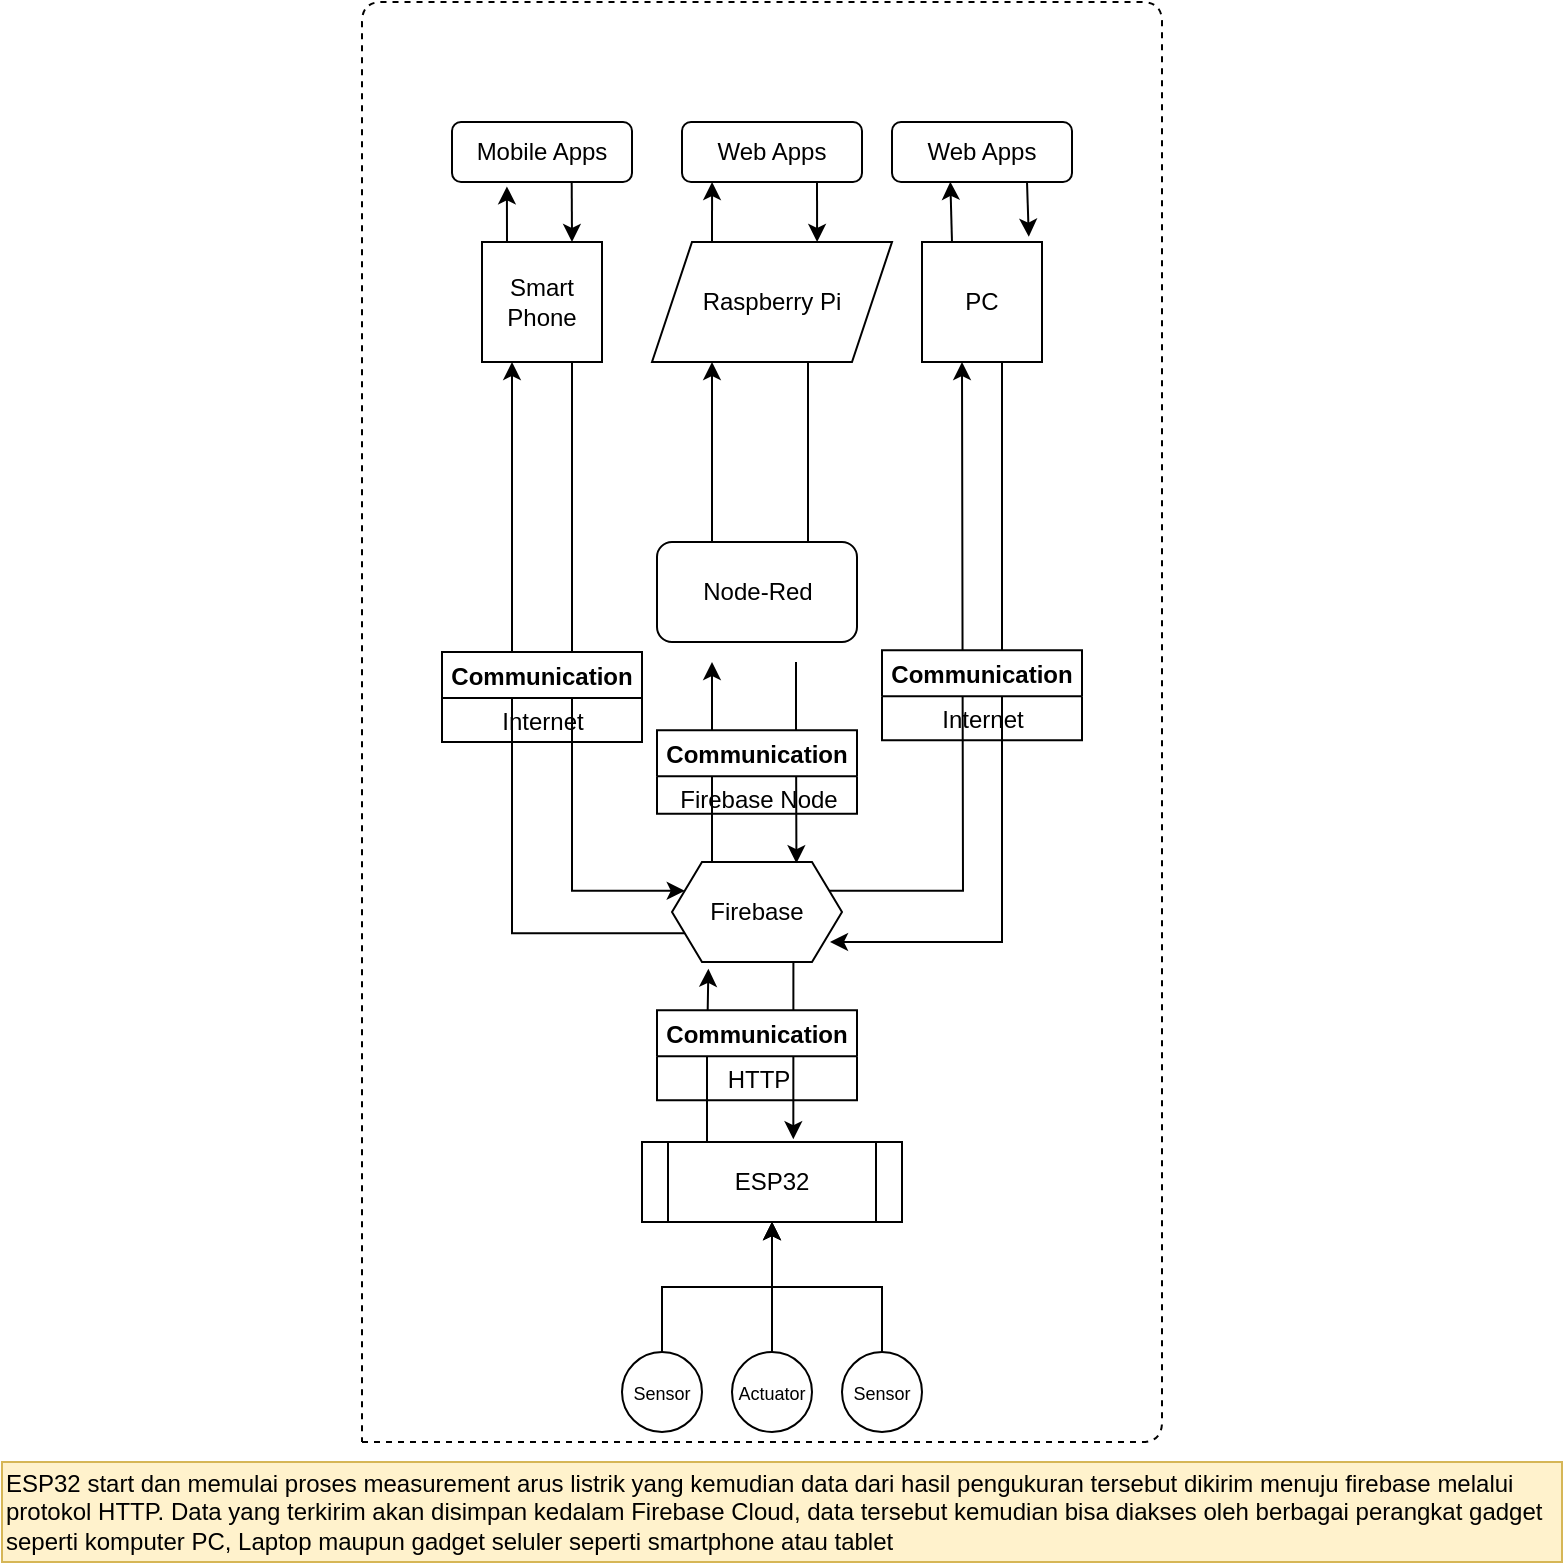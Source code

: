 <mxfile version="14.9.4" type="github">
  <diagram id="GjpOPS8GUbDMK-W_BYCK" name="Page-1">
    <mxGraphModel dx="1038" dy="529" grid="1" gridSize="10" guides="1" tooltips="1" connect="1" arrows="1" fold="1" page="1" pageScale="1" pageWidth="850" pageHeight="1100" math="0" shadow="0">
      <root>
        <mxCell id="0" />
        <mxCell id="1" parent="0" />
        <mxCell id="5hr4HWsf4Ftkd_aSTjP--108" value="&lt;div style=&quot;text-align: justify&quot;&gt;&lt;span&gt;ESP32 start dan memulai proses measurement arus listrik yang kemudian data dari hasil pengukuran tersebut dikirim menuju firebase melalui&amp;nbsp;&lt;/span&gt;&lt;/div&gt;&lt;div style=&quot;text-align: justify&quot;&gt;&lt;span&gt;protokol HTTP.&amp;nbsp;&lt;/span&gt;&lt;span&gt;Data yang terkirim akan disimpan kedalam Firebase Cloud, data tersebut kemudian bisa diakses oleh berbagai perangkat gadget&lt;/span&gt;&lt;/div&gt;&lt;div style=&quot;text-align: justify&quot;&gt;&lt;span&gt;seperti komputer PC, Laptop maupun gadget seluler seperti smartphone atau tablet&lt;/span&gt;&lt;/div&gt;" style="text;html=1;align=left;verticalAlign=middle;resizable=0;points=[];autosize=1;fillColor=#fff2cc;strokeColor=#d6b656;" parent="1" vertex="1">
          <mxGeometry x="60" y="970" width="780" height="50" as="geometry" />
        </mxCell>
        <mxCell id="yhknBi5prWKLQfZ3NRB1-27" value="" style="endArrow=none;dashed=1;html=1;" edge="1" parent="1">
          <mxGeometry x="320" y="230" width="50" height="50" as="geometry">
            <mxPoint x="240" y="960" as="sourcePoint" />
            <mxPoint x="240" y="960" as="targetPoint" />
            <Array as="points">
              <mxPoint x="440" y="960" />
              <mxPoint x="640" y="960" />
              <mxPoint x="640" y="240" />
              <mxPoint x="240" y="240" />
            </Array>
          </mxGeometry>
        </mxCell>
        <mxCell id="yhknBi5prWKLQfZ3NRB1-28" value="&lt;font style=&quot;font-size: 9px&quot;&gt;Sensor&lt;/font&gt;" style="ellipse;whiteSpace=wrap;html=1;aspect=fixed;rotation=0;" vertex="1" parent="1">
          <mxGeometry x="370" y="915" width="40" height="40" as="geometry" />
        </mxCell>
        <mxCell id="yhknBi5prWKLQfZ3NRB1-29" value="&lt;font style=&quot;font-size: 9px&quot;&gt;Actuator&lt;/font&gt;" style="ellipse;whiteSpace=wrap;html=1;aspect=fixed;rotation=0;" vertex="1" parent="1">
          <mxGeometry x="425" y="915" width="40" height="40" as="geometry" />
        </mxCell>
        <mxCell id="yhknBi5prWKLQfZ3NRB1-30" value="&lt;font style=&quot;font-size: 9px&quot;&gt;Sensor&lt;/font&gt;" style="ellipse;whiteSpace=wrap;html=1;aspect=fixed;rotation=0;" vertex="1" parent="1">
          <mxGeometry x="480" y="915" width="40" height="40" as="geometry" />
        </mxCell>
        <mxCell id="yhknBi5prWKLQfZ3NRB1-31" style="edgeStyle=orthogonalEdgeStyle;rounded=0;orthogonalLoop=1;jettySize=auto;html=1;exitX=0.5;exitY=0;exitDx=0;exitDy=0;entryX=0.5;entryY=1;entryDx=0;entryDy=0;" edge="1" parent="1" source="yhknBi5prWKLQfZ3NRB1-28" target="yhknBi5prWKLQfZ3NRB1-35">
          <mxGeometry x="350" y="370" as="geometry" />
        </mxCell>
        <mxCell id="yhknBi5prWKLQfZ3NRB1-32" style="edgeStyle=orthogonalEdgeStyle;rounded=0;orthogonalLoop=1;jettySize=auto;html=1;exitX=0.5;exitY=0;exitDx=0;exitDy=0;entryX=0.5;entryY=1;entryDx=0;entryDy=0;" edge="1" parent="1" source="yhknBi5prWKLQfZ3NRB1-29" target="yhknBi5prWKLQfZ3NRB1-35">
          <mxGeometry x="350" y="370" as="geometry" />
        </mxCell>
        <mxCell id="yhknBi5prWKLQfZ3NRB1-33" style="edgeStyle=orthogonalEdgeStyle;rounded=0;orthogonalLoop=1;jettySize=auto;html=1;exitX=0.5;exitY=0;exitDx=0;exitDy=0;entryX=0.5;entryY=1;entryDx=0;entryDy=0;" edge="1" parent="1" source="yhknBi5prWKLQfZ3NRB1-30" target="yhknBi5prWKLQfZ3NRB1-35">
          <mxGeometry x="350" y="370" as="geometry" />
        </mxCell>
        <mxCell id="yhknBi5prWKLQfZ3NRB1-34" style="edgeStyle=orthogonalEdgeStyle;rounded=0;orthogonalLoop=1;jettySize=auto;html=1;exitX=0.25;exitY=0;exitDx=0;exitDy=0;entryX=0.214;entryY=1.068;entryDx=0;entryDy=0;entryPerimeter=0;" edge="1" parent="1" source="yhknBi5prWKLQfZ3NRB1-35" target="yhknBi5prWKLQfZ3NRB1-37">
          <mxGeometry relative="1" as="geometry" />
        </mxCell>
        <mxCell id="yhknBi5prWKLQfZ3NRB1-35" value="ESP32" style="shape=process;whiteSpace=wrap;html=1;backgroundOutline=1;rotation=0;" vertex="1" parent="1">
          <mxGeometry x="380" y="810" width="130" height="40" as="geometry" />
        </mxCell>
        <mxCell id="yhknBi5prWKLQfZ3NRB1-36" style="edgeStyle=orthogonalEdgeStyle;rounded=0;orthogonalLoop=1;jettySize=auto;html=1;exitX=0.625;exitY=1;exitDx=0;exitDy=0;entryX=0.582;entryY=-0.035;entryDx=0;entryDy=0;entryPerimeter=0;" edge="1" parent="1" source="yhknBi5prWKLQfZ3NRB1-37" target="yhknBi5prWKLQfZ3NRB1-35">
          <mxGeometry relative="1" as="geometry">
            <Array as="points">
              <mxPoint x="456" y="720" />
            </Array>
          </mxGeometry>
        </mxCell>
        <mxCell id="yhknBi5prWKLQfZ3NRB1-85" style="edgeStyle=orthogonalEdgeStyle;rounded=0;orthogonalLoop=1;jettySize=auto;html=1;exitX=1;exitY=0.25;exitDx=0;exitDy=0;" edge="1" parent="1" source="yhknBi5prWKLQfZ3NRB1-37">
          <mxGeometry relative="1" as="geometry">
            <mxPoint x="540" y="420.0" as="targetPoint" />
          </mxGeometry>
        </mxCell>
        <mxCell id="yhknBi5prWKLQfZ3NRB1-87" style="edgeStyle=orthogonalEdgeStyle;rounded=0;orthogonalLoop=1;jettySize=auto;html=1;exitX=0;exitY=0.75;exitDx=0;exitDy=0;entryX=0.25;entryY=1;entryDx=0;entryDy=0;" edge="1" parent="1" source="yhknBi5prWKLQfZ3NRB1-37" target="yhknBi5prWKLQfZ3NRB1-83">
          <mxGeometry relative="1" as="geometry" />
        </mxCell>
        <mxCell id="yhknBi5prWKLQfZ3NRB1-37" value="Firebase" style="shape=hexagon;perimeter=hexagonPerimeter2;whiteSpace=wrap;html=1;fixedSize=1;size=15;" vertex="1" parent="1">
          <mxGeometry x="395" y="670" width="85" height="50" as="geometry" />
        </mxCell>
        <mxCell id="yhknBi5prWKLQfZ3NRB1-38" style="edgeStyle=orthogonalEdgeStyle;rounded=0;orthogonalLoop=1;jettySize=auto;html=1;entryX=0.732;entryY=0.012;entryDx=0;entryDy=0;entryPerimeter=0;" edge="1" parent="1" target="yhknBi5prWKLQfZ3NRB1-37">
          <mxGeometry relative="1" as="geometry">
            <Array as="points">
              <mxPoint x="457" y="600" />
            </Array>
            <mxPoint x="457" y="570" as="sourcePoint" />
          </mxGeometry>
        </mxCell>
        <mxCell id="yhknBi5prWKLQfZ3NRB1-39" style="edgeStyle=orthogonalEdgeStyle;rounded=0;orthogonalLoop=1;jettySize=auto;html=1;" edge="1" parent="1">
          <mxGeometry relative="1" as="geometry">
            <mxPoint x="415" y="420" as="targetPoint" />
            <mxPoint x="415" y="549" as="sourcePoint" />
            <Array as="points">
              <mxPoint x="415" y="549" />
              <mxPoint x="415" y="522" />
              <mxPoint x="415" y="522" />
            </Array>
          </mxGeometry>
        </mxCell>
        <mxCell id="yhknBi5prWKLQfZ3NRB1-41" style="edgeStyle=orthogonalEdgeStyle;rounded=0;orthogonalLoop=1;jettySize=auto;html=1;exitX=0.375;exitY=0;exitDx=0;exitDy=0;" edge="1" parent="1" source="yhknBi5prWKLQfZ3NRB1-37">
          <mxGeometry x="380" y="340" as="geometry">
            <Array as="points">
              <mxPoint x="415" y="670" />
            </Array>
            <mxPoint x="415" y="570" as="targetPoint" />
          </mxGeometry>
        </mxCell>
        <mxCell id="yhknBi5prWKLQfZ3NRB1-42" style="edgeStyle=orthogonalEdgeStyle;rounded=0;orthogonalLoop=1;jettySize=auto;html=1;entryX=0.75;entryY=0;entryDx=0;entryDy=0;" edge="1" parent="1" target="yhknBi5prWKLQfZ3NRB1-80">
          <mxGeometry relative="1" as="geometry">
            <mxPoint x="463" y="420" as="sourcePoint" />
            <mxPoint x="470.2" y="540" as="targetPoint" />
            <Array as="points">
              <mxPoint x="463" y="490" />
              <mxPoint x="463" y="520" />
              <mxPoint x="463" y="520" />
            </Array>
          </mxGeometry>
        </mxCell>
        <mxCell id="yhknBi5prWKLQfZ3NRB1-45" value="" style="group" vertex="1" connectable="0" parent="1">
          <mxGeometry x="367.5" y="600" width="120" height="50" as="geometry" />
        </mxCell>
        <mxCell id="yhknBi5prWKLQfZ3NRB1-46" value="Communication" style="swimlane;startSize=23;" vertex="1" parent="yhknBi5prWKLQfZ3NRB1-45">
          <mxGeometry x="20" y="4.17" width="100" height="41.667" as="geometry">
            <mxRectangle width="120" height="23" as="alternateBounds" />
          </mxGeometry>
        </mxCell>
        <mxCell id="yhknBi5prWKLQfZ3NRB1-47" value="Firebase Node" style="text;html=1;align=center;verticalAlign=middle;resizable=0;points=[];autosize=1;strokeColor=none;" vertex="1" parent="yhknBi5prWKLQfZ3NRB1-46">
          <mxGeometry x="5" y="25.0" width="90" height="20" as="geometry" />
        </mxCell>
        <mxCell id="yhknBi5prWKLQfZ3NRB1-48" value="&lt;span style=&quot;color: rgba(0 , 0 , 0 , 0) ; font-family: monospace ; font-size: 0px&quot;&gt;%3CmxGraphModel%3E%3Croot%3E%3CmxCell%20id%3D%220%22%2F%3E%3CmxCell%20id%3D%221%22%20parent%3D%220%22%2F%3E%3CmxCell%20id%3D%222%22%20value%3D%22Firebase%20Node%22%20style%3D%22text%3Bhtml%3D1%3Balign%3Dcenter%3BverticalAlign%3Dmiddle%3Bresizable%3D0%3Bpoints%3D%5B%5D%3Bautosize%3D1%3B%22%20vertex%3D%221%22%20parent%3D%221%22%3E%3CmxGeometry%20x%3D%22185%22%20y%3D%22550%22%20width%3D%2290%22%20height%3D%2220%22%20as%3D%22geometry%22%2F%3E%3C%2FmxCell%3E%3C%2Froot%3E%3C%2FmxGraphModel%3EF&lt;/span&gt;" style="text;html=1;align=center;verticalAlign=middle;resizable=0;points=[];autosize=1;strokeColor=none;" vertex="1" parent="yhknBi5prWKLQfZ3NRB1-45">
          <mxGeometry x="44" y="25" width="20" height="20" as="geometry" />
        </mxCell>
        <mxCell id="yhknBi5prWKLQfZ3NRB1-49" value="" style="group" vertex="1" connectable="0" parent="1">
          <mxGeometry x="367.5" y="740" width="120" height="50" as="geometry" />
        </mxCell>
        <mxCell id="yhknBi5prWKLQfZ3NRB1-50" value="Communication" style="swimlane;startSize=23;" vertex="1" parent="yhknBi5prWKLQfZ3NRB1-49">
          <mxGeometry x="20" y="4.17" width="100" height="45" as="geometry">
            <mxRectangle width="120" height="23" as="alternateBounds" />
          </mxGeometry>
        </mxCell>
        <mxCell id="yhknBi5prWKLQfZ3NRB1-51" value="HTTP" style="text;html=1;align=center;verticalAlign=middle;resizable=0;points=[];autosize=1;strokeColor=none;" vertex="1" parent="yhknBi5prWKLQfZ3NRB1-50">
          <mxGeometry x="25" y="25.0" width="50" height="20" as="geometry" />
        </mxCell>
        <mxCell id="yhknBi5prWKLQfZ3NRB1-52" value="&lt;span style=&quot;color: rgba(0 , 0 , 0 , 0) ; font-family: monospace ; font-size: 0px&quot;&gt;%3CmxGraphModel%3E%3Croot%3E%3CmxCell%20id%3D%220%22%2F%3E%3CmxCell%20id%3D%221%22%20parent%3D%220%22%2F%3E%3CmxCell%20id%3D%222%22%20value%3D%22Firebase%20Node%22%20style%3D%22text%3Bhtml%3D1%3Balign%3Dcenter%3BverticalAlign%3Dmiddle%3Bresizable%3D0%3Bpoints%3D%5B%5D%3Bautosize%3D1%3B%22%20vertex%3D%221%22%20parent%3D%221%22%3E%3CmxGeometry%20x%3D%22185%22%20y%3D%22550%22%20width%3D%2290%22%20height%3D%2220%22%20as%3D%22geometry%22%2F%3E%3C%2FmxCell%3E%3C%2Froot%3E%3C%2FmxGraphModel%3EF&lt;/span&gt;" style="text;html=1;align=center;verticalAlign=middle;resizable=0;points=[];autosize=1;strokeColor=none;" vertex="1" parent="yhknBi5prWKLQfZ3NRB1-49">
          <mxGeometry x="44" y="25" width="20" height="20" as="geometry" />
        </mxCell>
        <mxCell id="yhknBi5prWKLQfZ3NRB1-101" style="edgeStyle=orthogonalEdgeStyle;rounded=0;orthogonalLoop=1;jettySize=auto;html=1;exitX=0.25;exitY=0;exitDx=0;exitDy=0;entryX=0.167;entryY=1;entryDx=0;entryDy=0;entryPerimeter=0;" edge="1" parent="1" source="yhknBi5prWKLQfZ3NRB1-79" target="yhknBi5prWKLQfZ3NRB1-96">
          <mxGeometry relative="1" as="geometry" />
        </mxCell>
        <mxCell id="yhknBi5prWKLQfZ3NRB1-79" value="Raspberry Pi" style="shape=parallelogram;perimeter=parallelogramPerimeter;whiteSpace=wrap;html=1;fixedSize=1;" vertex="1" parent="1">
          <mxGeometry x="385" y="360" width="120" height="60" as="geometry" />
        </mxCell>
        <mxCell id="yhknBi5prWKLQfZ3NRB1-80" value="Node-Red" style="rounded=1;whiteSpace=wrap;html=1;" vertex="1" parent="1">
          <mxGeometry x="387.5" y="510" width="100" height="50" as="geometry" />
        </mxCell>
        <mxCell id="yhknBi5prWKLQfZ3NRB1-84" style="edgeStyle=orthogonalEdgeStyle;rounded=0;orthogonalLoop=1;jettySize=auto;html=1;exitX=0.25;exitY=1;exitDx=0;exitDy=0;" edge="1" parent="1" source="yhknBi5prWKLQfZ3NRB1-82">
          <mxGeometry relative="1" as="geometry">
            <mxPoint x="474" y="710" as="targetPoint" />
            <Array as="points">
              <mxPoint x="560" y="420" />
              <mxPoint x="560" y="710" />
            </Array>
          </mxGeometry>
        </mxCell>
        <mxCell id="yhknBi5prWKLQfZ3NRB1-104" style="edgeStyle=orthogonalEdgeStyle;rounded=0;orthogonalLoop=1;jettySize=auto;html=1;exitX=0.25;exitY=0;exitDx=0;exitDy=0;entryX=0.324;entryY=0.997;entryDx=0;entryDy=0;entryPerimeter=0;" edge="1" parent="1" source="yhknBi5prWKLQfZ3NRB1-82" target="yhknBi5prWKLQfZ3NRB1-97">
          <mxGeometry relative="1" as="geometry" />
        </mxCell>
        <mxCell id="yhknBi5prWKLQfZ3NRB1-82" value="PC" style="rounded=0;whiteSpace=wrap;html=1;" vertex="1" parent="1">
          <mxGeometry x="520" y="360" width="60" height="60" as="geometry" />
        </mxCell>
        <mxCell id="yhknBi5prWKLQfZ3NRB1-86" style="edgeStyle=orthogonalEdgeStyle;rounded=0;orthogonalLoop=1;jettySize=auto;html=1;exitX=0.75;exitY=1;exitDx=0;exitDy=0;entryX=0;entryY=0.25;entryDx=0;entryDy=0;" edge="1" parent="1" source="yhknBi5prWKLQfZ3NRB1-83" target="yhknBi5prWKLQfZ3NRB1-37">
          <mxGeometry relative="1" as="geometry">
            <Array as="points">
              <mxPoint x="345" y="684" />
            </Array>
          </mxGeometry>
        </mxCell>
        <mxCell id="yhknBi5prWKLQfZ3NRB1-98" style="edgeStyle=orthogonalEdgeStyle;rounded=0;orthogonalLoop=1;jettySize=auto;html=1;exitX=0.25;exitY=0;exitDx=0;exitDy=0;entryX=0.305;entryY=1.073;entryDx=0;entryDy=0;entryPerimeter=0;" edge="1" parent="1" source="yhknBi5prWKLQfZ3NRB1-83" target="yhknBi5prWKLQfZ3NRB1-95">
          <mxGeometry relative="1" as="geometry" />
        </mxCell>
        <mxCell id="yhknBi5prWKLQfZ3NRB1-83" value="Smart&lt;br&gt;Phone" style="rounded=0;whiteSpace=wrap;html=1;" vertex="1" parent="1">
          <mxGeometry x="300" y="360" width="60" height="60" as="geometry" />
        </mxCell>
        <mxCell id="yhknBi5prWKLQfZ3NRB1-88" value="" style="group" vertex="1" connectable="0" parent="1">
          <mxGeometry x="480" y="560" width="120" height="50" as="geometry" />
        </mxCell>
        <mxCell id="yhknBi5prWKLQfZ3NRB1-89" value="Communication" style="swimlane;startSize=23;" vertex="1" parent="yhknBi5prWKLQfZ3NRB1-88">
          <mxGeometry x="20" y="4.17" width="100" height="45" as="geometry">
            <mxRectangle width="120" height="23" as="alternateBounds" />
          </mxGeometry>
        </mxCell>
        <mxCell id="yhknBi5prWKLQfZ3NRB1-90" value="Internet" style="text;html=1;align=center;verticalAlign=middle;resizable=0;points=[];autosize=1;strokeColor=none;" vertex="1" parent="yhknBi5prWKLQfZ3NRB1-89">
          <mxGeometry x="20" y="25.0" width="60" height="20" as="geometry" />
        </mxCell>
        <mxCell id="yhknBi5prWKLQfZ3NRB1-91" value="&lt;span style=&quot;color: rgba(0 , 0 , 0 , 0) ; font-family: monospace ; font-size: 0px&quot;&gt;%3CmxGraphModel%3E%3Croot%3E%3CmxCell%20id%3D%220%22%2F%3E%3CmxCell%20id%3D%221%22%20parent%3D%220%22%2F%3E%3CmxCell%20id%3D%222%22%20value%3D%22Firebase%20Node%22%20style%3D%22text%3Bhtml%3D1%3Balign%3Dcenter%3BverticalAlign%3Dmiddle%3Bresizable%3D0%3Bpoints%3D%5B%5D%3Bautosize%3D1%3B%22%20vertex%3D%221%22%20parent%3D%221%22%3E%3CmxGeometry%20x%3D%22185%22%20y%3D%22550%22%20width%3D%2290%22%20height%3D%2220%22%20as%3D%22geometry%22%2F%3E%3C%2FmxCell%3E%3C%2Froot%3E%3C%2FmxGraphModel%3EF&lt;/span&gt;" style="text;html=1;align=center;verticalAlign=middle;resizable=0;points=[];autosize=1;strokeColor=none;" vertex="1" parent="yhknBi5prWKLQfZ3NRB1-88">
          <mxGeometry x="44" y="25" width="20" height="20" as="geometry" />
        </mxCell>
        <mxCell id="yhknBi5prWKLQfZ3NRB1-92" value="Communication" style="swimlane;startSize=23;" vertex="1" parent="1">
          <mxGeometry x="280" y="565" width="100" height="45" as="geometry">
            <mxRectangle width="120" height="23" as="alternateBounds" />
          </mxGeometry>
        </mxCell>
        <mxCell id="yhknBi5prWKLQfZ3NRB1-93" value="Internet" style="text;html=1;align=center;verticalAlign=middle;resizable=0;points=[];autosize=1;strokeColor=none;" vertex="1" parent="yhknBi5prWKLQfZ3NRB1-92">
          <mxGeometry x="20" y="25.0" width="60" height="20" as="geometry" />
        </mxCell>
        <mxCell id="yhknBi5prWKLQfZ3NRB1-99" style="edgeStyle=orthogonalEdgeStyle;rounded=0;orthogonalLoop=1;jettySize=auto;html=1;exitX=0.665;exitY=1;exitDx=0;exitDy=0;entryX=0.75;entryY=0;entryDx=0;entryDy=0;exitPerimeter=0;" edge="1" parent="1" source="yhknBi5prWKLQfZ3NRB1-95" target="yhknBi5prWKLQfZ3NRB1-83">
          <mxGeometry relative="1" as="geometry">
            <Array as="points" />
          </mxGeometry>
        </mxCell>
        <mxCell id="yhknBi5prWKLQfZ3NRB1-95" value="Mobile Apps" style="rounded=1;whiteSpace=wrap;html=1;" vertex="1" parent="1">
          <mxGeometry x="285" y="300" width="90" height="30" as="geometry" />
        </mxCell>
        <mxCell id="yhknBi5prWKLQfZ3NRB1-102" style="edgeStyle=orthogonalEdgeStyle;rounded=0;orthogonalLoop=1;jettySize=auto;html=1;exitX=0.75;exitY=1;exitDx=0;exitDy=0;entryX=0.688;entryY=0;entryDx=0;entryDy=0;entryPerimeter=0;" edge="1" parent="1" source="yhknBi5prWKLQfZ3NRB1-96" target="yhknBi5prWKLQfZ3NRB1-79">
          <mxGeometry relative="1" as="geometry" />
        </mxCell>
        <mxCell id="yhknBi5prWKLQfZ3NRB1-96" value="Web Apps" style="rounded=1;whiteSpace=wrap;html=1;" vertex="1" parent="1">
          <mxGeometry x="400" y="300" width="90" height="30" as="geometry" />
        </mxCell>
        <mxCell id="yhknBi5prWKLQfZ3NRB1-105" style="edgeStyle=orthogonalEdgeStyle;rounded=0;orthogonalLoop=1;jettySize=auto;html=1;exitX=0.75;exitY=1;exitDx=0;exitDy=0;entryX=0.89;entryY=-0.044;entryDx=0;entryDy=0;entryPerimeter=0;" edge="1" parent="1" source="yhknBi5prWKLQfZ3NRB1-97" target="yhknBi5prWKLQfZ3NRB1-82">
          <mxGeometry relative="1" as="geometry" />
        </mxCell>
        <mxCell id="yhknBi5prWKLQfZ3NRB1-97" value="Web Apps" style="rounded=1;whiteSpace=wrap;html=1;" vertex="1" parent="1">
          <mxGeometry x="505" y="300" width="90" height="30" as="geometry" />
        </mxCell>
      </root>
    </mxGraphModel>
  </diagram>
</mxfile>
